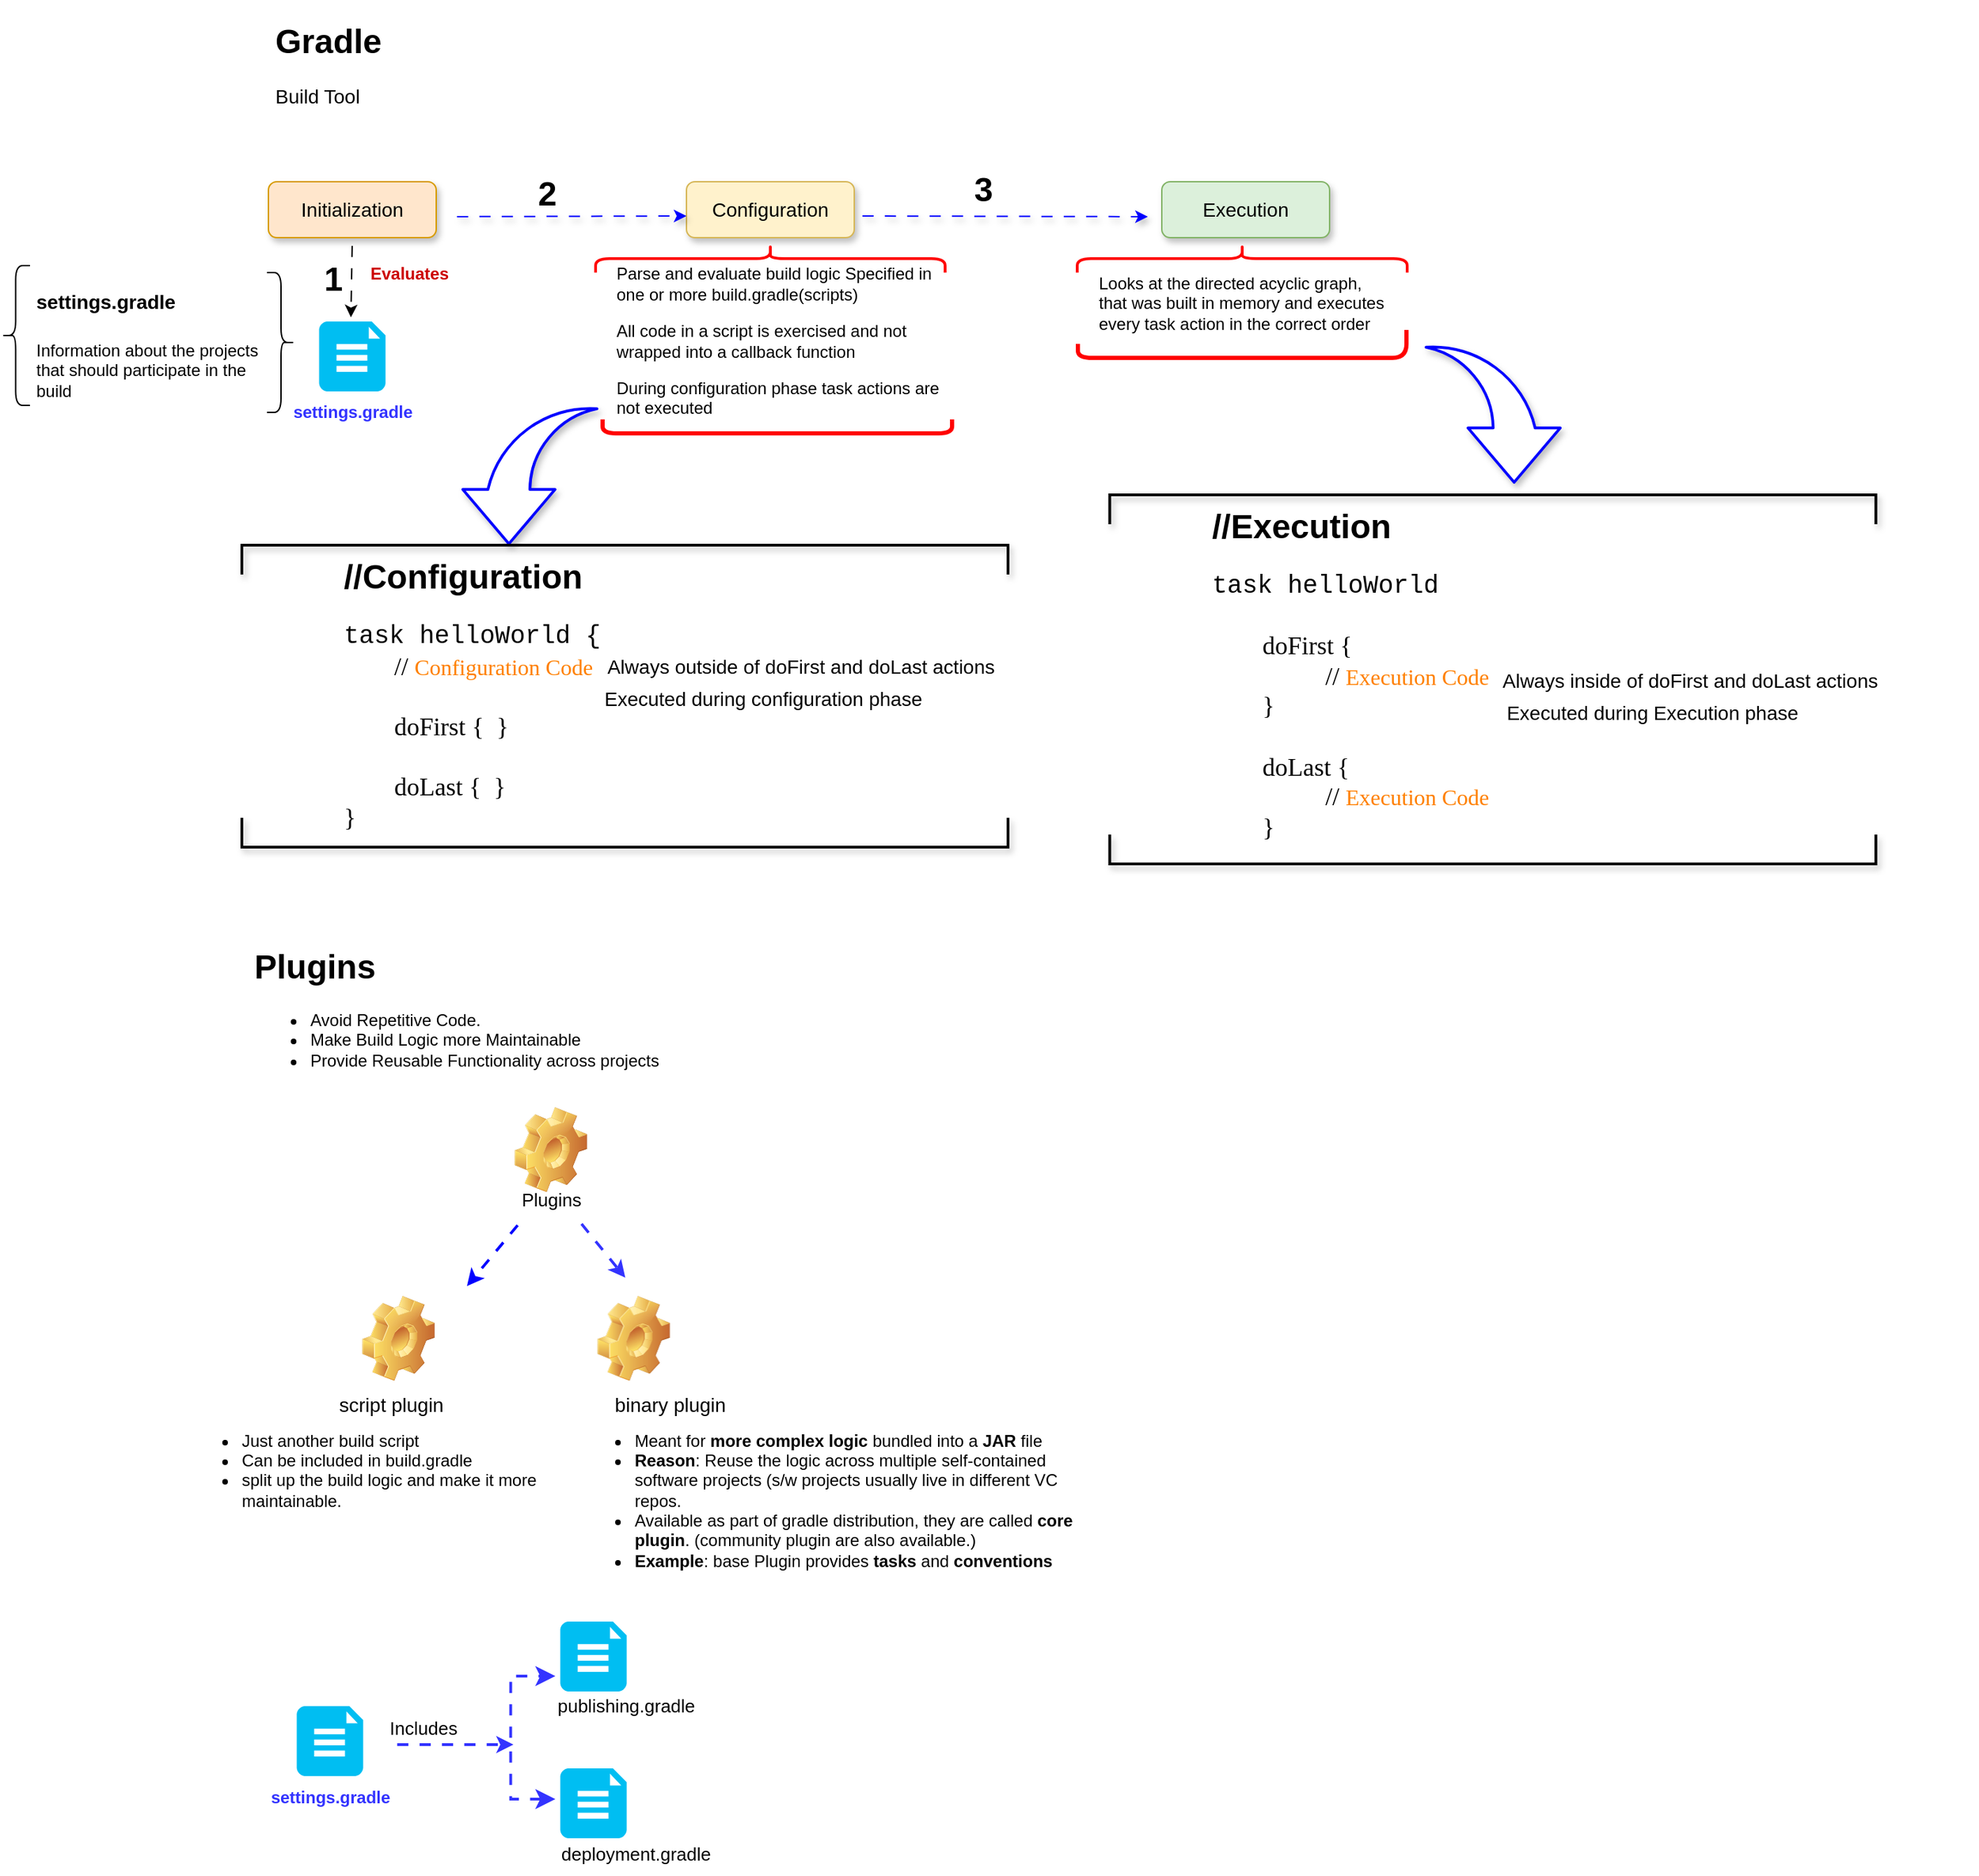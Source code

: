 <mxfile version="24.0.1" type="github">
  <diagram name="Page-1" id="EmSuqY1EnR1Zb_yJjHWw">
    <mxGraphModel dx="1838" dy="1282" grid="0" gridSize="10" guides="1" tooltips="1" connect="1" arrows="1" fold="1" page="0" pageScale="1" pageWidth="827" pageHeight="1169" math="0" shadow="0">
      <root>
        <mxCell id="0" />
        <mxCell id="1" parent="0" />
        <mxCell id="-mhaUfNHZkOBHvGr7sNf-1" value="&lt;font style=&quot;font-size: 14px;&quot;&gt;Initialization&lt;/font&gt;" style="rounded=1;whiteSpace=wrap;html=1;fillStyle=auto;fillColor=#ffe6cc;strokeColor=#d79b00;shadow=1;perimeterSpacing=0;" parent="1" vertex="1">
          <mxGeometry x="41" y="120" width="120" height="40" as="geometry" />
        </mxCell>
        <mxCell id="-mhaUfNHZkOBHvGr7sNf-3" value="&lt;font style=&quot;font-size: 14px;&quot;&gt;Configuration&lt;/font&gt;" style="rounded=1;whiteSpace=wrap;html=1;fillStyle=auto;fillColor=#fff2cc;strokeColor=#d6b656;shadow=1;" parent="1" vertex="1">
          <mxGeometry x="340" y="120" width="120" height="40" as="geometry" />
        </mxCell>
        <mxCell id="-mhaUfNHZkOBHvGr7sNf-4" value="&lt;font style=&quot;font-size: 14px;&quot;&gt;Execution&lt;/font&gt;" style="rounded=1;whiteSpace=wrap;html=1;fillStyle=auto;fillColor=#DCF0DB;strokeColor=#82b366;shadow=1;" parent="1" vertex="1">
          <mxGeometry x="680" y="120" width="120" height="40" as="geometry" />
        </mxCell>
        <mxCell id="-mhaUfNHZkOBHvGr7sNf-5" value="" style="endArrow=classic;html=1;rounded=0;shadow=1;flowAnimation=1;strokeColor=#0000FF;fontStyle=1" parent="1" edge="1">
          <mxGeometry width="50" height="50" relative="1" as="geometry">
            <mxPoint x="170" y="145" as="sourcePoint" />
            <mxPoint x="340" y="144.5" as="targetPoint" />
          </mxGeometry>
        </mxCell>
        <mxCell id="-mhaUfNHZkOBHvGr7sNf-6" value="" style="endArrow=classic;html=1;rounded=0;flowAnimation=1;shadow=1;textShadow=1;strokeColor=#0000FF;" parent="1" edge="1">
          <mxGeometry width="50" height="50" relative="1" as="geometry">
            <mxPoint x="460" y="144.5" as="sourcePoint" />
            <mxPoint x="670" y="145" as="targetPoint" />
          </mxGeometry>
        </mxCell>
        <mxCell id="-mhaUfNHZkOBHvGr7sNf-8" value="&lt;h1&gt;Gradle&lt;/h1&gt;&lt;p&gt;&lt;font style=&quot;font-size: 14px;&quot;&gt;Build Tool&lt;/font&gt;&lt;/p&gt;" style="text;html=1;spacing=5;spacingTop=-20;whiteSpace=wrap;overflow=hidden;rounded=0;" parent="1" vertex="1">
          <mxGeometry x="41" width="160" height="80" as="geometry" />
        </mxCell>
        <mxCell id="-mhaUfNHZkOBHvGr7sNf-10" value="" style="endArrow=classic;html=1;rounded=0;flowAnimation=1;exitX=0.5;exitY=1;exitDx=0;exitDy=0;" parent="1" source="-mhaUfNHZkOBHvGr7sNf-1" edge="1">
          <mxGeometry width="50" height="50" relative="1" as="geometry">
            <mxPoint x="200" y="167" as="sourcePoint" />
            <mxPoint x="100" y="217" as="targetPoint" />
          </mxGeometry>
        </mxCell>
        <mxCell id="-mhaUfNHZkOBHvGr7sNf-11" value="" style="verticalLabelPosition=bottom;html=1;verticalAlign=top;align=center;strokeColor=none;fillColor=#00BEF2;shape=mxgraph.azure.file_2;pointerEvents=1;" parent="1" vertex="1">
          <mxGeometry x="77.25" y="220" width="47.5" height="50" as="geometry" />
        </mxCell>
        <mxCell id="-mhaUfNHZkOBHvGr7sNf-12" value="&lt;b style=&quot;&quot;&gt;&lt;font color=&quot;#cc0000&quot;&gt;Evaluates&lt;/font&gt;&lt;/b&gt;" style="text;html=1;align=center;verticalAlign=middle;whiteSpace=wrap;rounded=0;" parent="1" vertex="1">
          <mxGeometry x="112" y="176" width="60" height="20" as="geometry" />
        </mxCell>
        <mxCell id="-mhaUfNHZkOBHvGr7sNf-13" value="&lt;span style=&quot;color: rgb(51, 51, 255); text-wrap: wrap;&quot;&gt;&lt;b&gt;settings.gradle&lt;/b&gt;&lt;/span&gt;" style="text;html=1;align=center;verticalAlign=middle;resizable=0;points=[];autosize=1;strokeColor=none;fillColor=none;" parent="1" vertex="1">
          <mxGeometry x="46" y="270" width="110" height="30" as="geometry" />
        </mxCell>
        <mxCell id="-mhaUfNHZkOBHvGr7sNf-28" value="&lt;p style=&quot;text-align: left;&quot;&gt;Parse and evaluate build logic Specified in one or more build.gradle(scripts)&lt;/p&gt;&lt;p style=&quot;text-align: left;&quot;&gt;All code in a script is exercised and not wrapped into a callback function&lt;/p&gt;&lt;p style=&quot;text-align: left;&quot;&gt;During configuration phase task actions are not executed&lt;/p&gt;" style="text;html=1;align=center;verticalAlign=middle;whiteSpace=wrap;rounded=0;" parent="1" vertex="1">
          <mxGeometry x="289" y="183" width="250" height="102" as="geometry" />
        </mxCell>
        <mxCell id="-mhaUfNHZkOBHvGr7sNf-32" value="" style="group" parent="1" vertex="1" connectable="0">
          <mxGeometry x="-150" y="180" width="210" height="105" as="geometry" />
        </mxCell>
        <mxCell id="-mhaUfNHZkOBHvGr7sNf-15" value="" style="shape=curlyBracket;whiteSpace=wrap;html=1;rounded=1;flipH=1;labelPosition=right;verticalLabelPosition=middle;align=left;verticalAlign=middle;" parent="-mhaUfNHZkOBHvGr7sNf-32" vertex="1">
          <mxGeometry x="190" y="5" width="20" height="100" as="geometry" />
        </mxCell>
        <mxCell id="-mhaUfNHZkOBHvGr7sNf-16" value="" style="shape=curlyBracket;whiteSpace=wrap;html=1;rounded=1;labelPosition=left;verticalLabelPosition=middle;align=right;verticalAlign=middle;" parent="-mhaUfNHZkOBHvGr7sNf-32" vertex="1">
          <mxGeometry width="20.42" height="100" as="geometry" />
        </mxCell>
        <mxCell id="-mhaUfNHZkOBHvGr7sNf-18" value="&lt;h1&gt;&lt;font style=&quot;font-size: 14px;&quot;&gt;settings.gradle&lt;/font&gt;&lt;/h1&gt;&lt;p&gt;Information about the projects that should participate in the build&lt;/p&gt;" style="text;html=1;spacing=5;spacingTop=-20;whiteSpace=wrap;overflow=hidden;rounded=0;" parent="-mhaUfNHZkOBHvGr7sNf-32" vertex="1">
          <mxGeometry x="20.425" y="3" width="179.705" height="97.778" as="geometry" />
        </mxCell>
        <mxCell id="-mhaUfNHZkOBHvGr7sNf-33" value="" style="shape=curlyBracket;whiteSpace=wrap;html=1;rounded=1;flipH=1;labelPosition=right;verticalLabelPosition=middle;align=left;verticalAlign=middle;rotation=-90;strokeWidth=2;strokeColor=#FF0000;" parent="1" vertex="1">
          <mxGeometry x="390" y="50" width="20" height="250" as="geometry" />
        </mxCell>
        <mxCell id="-mhaUfNHZkOBHvGr7sNf-35" value="" style="endArrow=none;html=1;rounded=1;labelBorderColor=default;fontColor=#FF0000;strokeColor=#FF0000;flowAnimation=0;curved=0;strokeWidth=3;" parent="1" edge="1">
          <mxGeometry width="50" height="50" relative="1" as="geometry">
            <mxPoint x="280" y="290" as="sourcePoint" />
            <mxPoint x="530" y="290" as="targetPoint" />
            <Array as="points">
              <mxPoint x="280" y="300" />
              <mxPoint x="530" y="300" />
            </Array>
          </mxGeometry>
        </mxCell>
        <mxCell id="-mhaUfNHZkOBHvGr7sNf-36" value="&lt;p style=&quot;text-align: left;&quot;&gt;Looks at the directed acyclic graph, that was built in memory and executes every task action in the correct order&lt;/p&gt;&lt;p style=&quot;text-align: left;&quot;&gt;&lt;br&gt;&lt;/p&gt;" style="text;html=1;align=center;verticalAlign=middle;whiteSpace=wrap;rounded=0;" parent="1" vertex="1">
          <mxGeometry x="633.5" y="183" width="211" height="73" as="geometry" />
        </mxCell>
        <mxCell id="-mhaUfNHZkOBHvGr7sNf-37" value="" style="shape=curlyBracket;whiteSpace=wrap;html=1;rounded=1;flipH=1;labelPosition=right;verticalLabelPosition=middle;align=left;verticalAlign=middle;rotation=-90;strokeWidth=2;strokeColor=#FF0000;" parent="1" vertex="1">
          <mxGeometry x="727.5" y="57" width="20" height="236" as="geometry" />
        </mxCell>
        <mxCell id="-mhaUfNHZkOBHvGr7sNf-38" value="" style="endArrow=none;html=1;rounded=1;labelBorderColor=default;fontColor=#FF0000;strokeColor=#FF0000;flowAnimation=0;curved=0;strokeWidth=3;" parent="1" edge="1">
          <mxGeometry width="50" height="50" relative="1" as="geometry">
            <mxPoint x="620" y="236" as="sourcePoint" />
            <mxPoint x="855" y="226" as="targetPoint" />
            <Array as="points">
              <mxPoint x="620" y="246" />
              <mxPoint x="855" y="246" />
            </Array>
          </mxGeometry>
        </mxCell>
        <mxCell id="-mhaUfNHZkOBHvGr7sNf-40" value="" style="shape=mxgraph.arrows.jump-in_arrow_2;html=1;verticalLabelPosition=bottom;verticalAlign=top;strokeWidth=2;strokeColor=#0000FF;fixDash=0;shadow=1;textShadow=1;" parent="1" vertex="1">
          <mxGeometry x="180" y="280" width="96" height="99" as="geometry" />
        </mxCell>
        <mxCell id="-mhaUfNHZkOBHvGr7sNf-42" value="&lt;h1&gt;//Configuration&amp;nbsp;&lt;/h1&gt;&lt;div style=&quot;font-size: 18px;&quot;&gt;&lt;font face=&quot;Courier New&quot; style=&quot;font-size: 18px;&quot;&gt;task helloWorld {&lt;/font&gt;&lt;/div&gt;&lt;div style=&quot;&quot;&gt;&lt;font face=&quot;QgnmnIAiz-PSKT1NuUQ2&quot; style=&quot;font-size: 18px;&quot;&gt;&lt;span style=&quot;white-space: pre;&quot;&gt;&#x9;&lt;/span&gt;// &lt;/font&gt;&lt;font face=&quot;QgnmnIAiz-PSKT1NuUQ2&quot; style=&quot;&quot;&gt;&lt;font color=&quot;#ff8000&quot; style=&quot;font-size: 16px;&quot;&gt;Configuration Code&lt;/font&gt;&lt;br&gt;&lt;/font&gt;&lt;/div&gt;&lt;div style=&quot;font-size: 18px;&quot;&gt;&lt;font face=&quot;QgnmnIAiz-PSKT1NuUQ2&quot; style=&quot;font-size: 18px;&quot;&gt;&lt;br&gt;&lt;/font&gt;&lt;/div&gt;&lt;div style=&quot;font-size: 18px;&quot;&gt;&lt;font face=&quot;QgnmnIAiz-PSKT1NuUQ2&quot; style=&quot;font-size: 18px;&quot;&gt;&lt;span style=&quot;white-space: pre;&quot;&gt;&#x9;&lt;/span&gt;doFirst {&amp;nbsp;&amp;nbsp;&lt;span style=&quot;background-color: initial;&quot;&gt;}&lt;/span&gt;&lt;/font&gt;&lt;/div&gt;&lt;div style=&quot;font-size: 18px;&quot;&gt;&lt;font face=&quot;QgnmnIAiz-PSKT1NuUQ2&quot; style=&quot;font-size: 18px;&quot;&gt;&amp;nbsp;&lt;/font&gt;&lt;/div&gt;&lt;div style=&quot;font-size: 18px;&quot;&gt;&lt;font face=&quot;QgnmnIAiz-PSKT1NuUQ2&quot; style=&quot;font-size: 18px;&quot;&gt;&lt;span style=&quot;white-space: pre;&quot;&gt;&#x9;&lt;/span&gt;doLast {&amp;nbsp;&amp;nbsp;&lt;span style=&quot;background-color: initial;&quot;&gt;}&lt;/span&gt;&lt;/font&gt;&lt;/div&gt;&lt;div style=&quot;font-size: 18px;&quot;&gt;&lt;font face=&quot;QgnmnIAiz-PSKT1NuUQ2&quot; style=&quot;font-size: 18px;&quot;&gt;}&lt;/font&gt;&lt;/div&gt;" style="text;html=1;spacing=5;spacingTop=-20;whiteSpace=wrap;overflow=hidden;rounded=0;" parent="1" vertex="1">
          <mxGeometry x="90" y="383" width="552.75" height="240" as="geometry" />
        </mxCell>
        <mxCell id="-mhaUfNHZkOBHvGr7sNf-45" value="&lt;font style=&quot;font-size: 14px;&quot;&gt;Always outside of doFirst and doLast actions&lt;/font&gt;" style="text;html=1;align=center;verticalAlign=middle;whiteSpace=wrap;rounded=0;" parent="1" vertex="1">
          <mxGeometry x="271.75" y="452" width="300" height="30" as="geometry" />
        </mxCell>
        <mxCell id="-mhaUfNHZkOBHvGr7sNf-46" value="&lt;font style=&quot;font-size: 14px;&quot;&gt;Executed during configuration phase&lt;/font&gt;" style="text;html=1;align=center;verticalAlign=middle;whiteSpace=wrap;rounded=0;" parent="1" vertex="1">
          <mxGeometry x="268.25" y="475" width="253.5" height="30" as="geometry" />
        </mxCell>
        <mxCell id="-mhaUfNHZkOBHvGr7sNf-49" value="" style="shape=partialRectangle;whiteSpace=wrap;html=1;bottom=1;right=1;left=1;top=0;fillColor=none;routingCenterX=-0.5;rotation=-180;shadow=1;textShadow=1;perimeterSpacing=0;strokeWidth=2;enumerate=0;" parent="1" vertex="1">
          <mxGeometry x="22" y="380" width="548" height="20" as="geometry" />
        </mxCell>
        <mxCell id="-mhaUfNHZkOBHvGr7sNf-50" value="" style="shape=partialRectangle;whiteSpace=wrap;html=1;bottom=1;right=1;left=1;top=0;fillColor=none;routingCenterX=-0.5;rotation=0;shadow=1;textShadow=1;perimeterSpacing=0;strokeWidth=2;enumerate=0;" parent="1" vertex="1">
          <mxGeometry x="22" y="576" width="548" height="20" as="geometry" />
        </mxCell>
        <mxCell id="-mhaUfNHZkOBHvGr7sNf-51" value="&lt;h1&gt;//Execution&amp;nbsp;&lt;/h1&gt;&lt;div style=&quot;font-size: 18px;&quot;&gt;&lt;font face=&quot;Courier New&quot; style=&quot;font-size: 18px;&quot;&gt;task helloWorld&amp;nbsp;&lt;/font&gt;&lt;/div&gt;&lt;div style=&quot;font-size: 18px;&quot;&gt;&lt;font face=&quot;QgnmnIAiz-PSKT1NuUQ2&quot; style=&quot;font-size: 18px;&quot;&gt;&lt;br&gt;&lt;/font&gt;&lt;/div&gt;&lt;div style=&quot;font-size: 18px;&quot;&gt;&lt;font face=&quot;QgnmnIAiz-PSKT1NuUQ2&quot; style=&quot;font-size: 18px;&quot;&gt;&lt;span style=&quot;white-space: pre;&quot;&gt;&#x9;&lt;/span&gt;doFirst {&lt;/font&gt;&lt;/div&gt;&lt;div style=&quot;font-size: 18px;&quot;&gt;&lt;font face=&quot;QgnmnIAiz-PSKT1NuUQ2&quot; style=&quot;font-size: 18px;&quot;&gt;&lt;span style=&quot;white-space: pre;&quot;&gt;&#x9;&lt;/span&gt;&lt;span style=&quot;white-space: pre;&quot;&gt;&#x9;&lt;/span&gt;&amp;nbsp;&amp;nbsp;&lt;/font&gt;&lt;font style=&quot;background-color: initial;&quot; face=&quot;QgnmnIAiz-PSKT1NuUQ2&quot;&gt;//&amp;nbsp;&lt;/font&gt;&lt;font style=&quot;background-color: initial; font-size: 12px;&quot; face=&quot;QgnmnIAiz-PSKT1NuUQ2&quot;&gt;&lt;font style=&quot;font-size: 16px;&quot; color=&quot;#ff8000&quot;&gt;Execution Code&lt;/font&gt;&lt;/font&gt;&lt;/div&gt;&lt;div style=&quot;font-size: 18px;&quot;&gt;&lt;span style=&quot;background-color: initial; font-family: QgnmnIAiz-PSKT1NuUQ2; white-space: pre;&quot;&gt;&#x9;&lt;/span&gt;&lt;span style=&quot;background-color: initial; font-family: QgnmnIAiz-PSKT1NuUQ2;&quot;&gt;}&lt;/span&gt;&lt;/div&gt;&lt;div style=&quot;font-size: 18px;&quot;&gt;&lt;/div&gt;&lt;div style=&quot;font-size: 18px;&quot;&gt;&lt;/div&gt;&lt;div style=&quot;font-size: 18px;&quot;&gt;&lt;/div&gt;&lt;div style=&quot;font-size: 18px;&quot;&gt;&lt;font face=&quot;QgnmnIAiz-PSKT1NuUQ2&quot; style=&quot;font-size: 18px;&quot;&gt;&amp;nbsp;&lt;span style=&quot;white-space: pre;&quot;&gt;&#x9;&lt;/span&gt;&lt;/font&gt;&lt;/div&gt;&lt;div style=&quot;font-size: 18px;&quot;&gt;&lt;span style=&quot;font-family: QgnmnIAiz-PSKT1NuUQ2; background-color: initial;&quot;&gt;&lt;span style=&quot;white-space: pre;&quot;&gt;&#x9;&lt;/span&gt;doLast {&lt;/span&gt;&lt;/div&gt;&lt;div style=&quot;font-size: 18px;&quot;&gt;&lt;font face=&quot;QgnmnIAiz-PSKT1NuUQ2&quot;&gt;&lt;span style=&quot;white-space: pre;&quot;&gt;&#x9;&lt;/span&gt;&lt;span style=&quot;white-space: pre;&quot;&gt;&#x9;&lt;/span&gt;&amp;nbsp;&amp;nbsp;&lt;/font&gt;&lt;font style=&quot;background-color: initial;&quot; face=&quot;QgnmnIAiz-PSKT1NuUQ2&quot;&gt;//&amp;nbsp;&lt;/font&gt;&lt;font style=&quot;background-color: initial; font-size: 12px;&quot; face=&quot;QgnmnIAiz-PSKT1NuUQ2&quot;&gt;&lt;font style=&quot;font-size: 16px;&quot; color=&quot;#ff8000&quot;&gt;Execution Code&lt;/font&gt;&lt;/font&gt;&lt;/div&gt;&lt;div style=&quot;font-size: 18px;&quot;&gt;&lt;span style=&quot;background-color: initial; font-family: QgnmnIAiz-PSKT1NuUQ2; white-space: pre;&quot;&gt;&#x9;&lt;/span&gt;&lt;span style=&quot;background-color: initial; font-family: QgnmnIAiz-PSKT1NuUQ2;&quot;&gt;}&lt;/span&gt;&lt;/div&gt;&lt;div style=&quot;font-size: 18px;&quot;&gt;&lt;br&gt;&lt;/div&gt;&lt;div style=&quot;font-size: 18px;&quot;&gt;&lt;font face=&quot;QgnmnIAiz-PSKT1NuUQ2&quot; style=&quot;font-size: 18px;&quot;&gt;}&lt;/font&gt;&lt;/div&gt;" style="text;html=1;spacing=5;spacingTop=-20;whiteSpace=wrap;overflow=hidden;rounded=0;" parent="1" vertex="1">
          <mxGeometry x="710.75" y="347" width="552.75" height="258" as="geometry" />
        </mxCell>
        <mxCell id="-mhaUfNHZkOBHvGr7sNf-52" value="&lt;font style=&quot;font-size: 14px;&quot;&gt;Always inside of doFirst and doLast actions&lt;/font&gt;" style="text;html=1;align=center;verticalAlign=middle;whiteSpace=wrap;rounded=0;" parent="1" vertex="1">
          <mxGeometry x="907.5" y="462" width="300" height="30" as="geometry" />
        </mxCell>
        <mxCell id="-mhaUfNHZkOBHvGr7sNf-53" value="&lt;font style=&quot;font-size: 14px;&quot;&gt;Executed during Execution phase&lt;/font&gt;" style="text;html=1;align=center;verticalAlign=middle;whiteSpace=wrap;rounded=0;" parent="1" vertex="1">
          <mxGeometry x="904" y="485" width="253.5" height="30" as="geometry" />
        </mxCell>
        <mxCell id="-mhaUfNHZkOBHvGr7sNf-54" value="" style="shape=partialRectangle;whiteSpace=wrap;html=1;bottom=1;right=1;left=1;top=0;fillColor=none;routingCenterX=-0.5;rotation=-180;shadow=1;textShadow=1;perimeterSpacing=0;strokeWidth=2;enumerate=0;" parent="1" vertex="1">
          <mxGeometry x="642.75" y="344" width="548" height="20" as="geometry" />
        </mxCell>
        <mxCell id="-mhaUfNHZkOBHvGr7sNf-55" value="" style="shape=partialRectangle;whiteSpace=wrap;html=1;bottom=1;right=1;left=1;top=0;fillColor=none;routingCenterX=-0.5;rotation=0;shadow=1;textShadow=1;perimeterSpacing=0;strokeWidth=2;enumerate=0;" parent="1" vertex="1">
          <mxGeometry x="642.75" y="588" width="548" height="20" as="geometry" />
        </mxCell>
        <mxCell id="-mhaUfNHZkOBHvGr7sNf-56" value="" style="shape=mxgraph.arrows.jump-in_arrow_1;html=1;verticalLabelPosition=bottom;verticalAlign=top;strokeWidth=2;strokeColor=#0000FF;shadow=1;textShadow=1;" parent="1" vertex="1">
          <mxGeometry x="869" y="236" width="96" height="99" as="geometry" />
        </mxCell>
        <mxCell id="qm34nDd9KGedp8nE5YLr-1" value="&lt;h1&gt;Plugins&lt;/h1&gt;&lt;p&gt;&lt;/p&gt;&lt;ul&gt;&lt;li&gt;Avoid Repetitive Code.&lt;/li&gt;&lt;li&gt;Make Build Logic more Maintainable&lt;/li&gt;&lt;li&gt;Provide Reusable Functionality across projects&lt;/li&gt;&lt;/ul&gt;&lt;p&gt;&lt;/p&gt;&lt;p&gt;&lt;br&gt;&lt;/p&gt;" style="text;html=1;spacing=5;spacingTop=-20;whiteSpace=wrap;overflow=hidden;rounded=0;" vertex="1" parent="1">
          <mxGeometry x="26" y="662" width="304" height="120" as="geometry" />
        </mxCell>
        <mxCell id="qm34nDd9KGedp8nE5YLr-2" value="" style="shape=image;html=1;verticalLabelPosition=bottom;verticalAlign=top;imageAspect=1;aspect=fixed;image=img/clipart/Gear_128x128.png" vertex="1" parent="1">
          <mxGeometry x="217" y="782" width="52" height="61" as="geometry" />
        </mxCell>
        <mxCell id="qm34nDd9KGedp8nE5YLr-3" value="&lt;font style=&quot;font-size: 13px;&quot;&gt;Plugins&lt;/font&gt;" style="text;html=1;align=center;verticalAlign=middle;resizable=0;points=[];autosize=1;strokeColor=none;fillColor=none;" vertex="1" parent="1">
          <mxGeometry x="212.5" y="834" width="61" height="28" as="geometry" />
        </mxCell>
        <mxCell id="qm34nDd9KGedp8nE5YLr-4" value="" style="endArrow=classic;html=1;rounded=0;flowAnimation=1;strokeColor=#0000FF;strokeWidth=2;" edge="1" parent="1">
          <mxGeometry width="50" height="50" relative="1" as="geometry">
            <mxPoint x="223" y="862" as="sourcePoint" />
            <mxPoint x="183" y="910" as="targetPoint" />
          </mxGeometry>
        </mxCell>
        <mxCell id="qm34nDd9KGedp8nE5YLr-5" value="" style="endArrow=classic;html=1;rounded=0;flowAnimation=1;strokeWidth=2;strokeColor=#3333FF;" edge="1" parent="1">
          <mxGeometry width="50" height="50" relative="1" as="geometry">
            <mxPoint x="261.25" y="861" as="sourcePoint" />
            <mxPoint x="296.25" y="904" as="targetPoint" />
          </mxGeometry>
        </mxCell>
        <mxCell id="qm34nDd9KGedp8nE5YLr-6" value="" style="shape=image;html=1;verticalLabelPosition=bottom;verticalAlign=top;imageAspect=1;aspect=fixed;image=img/clipart/Gear_128x128.png" vertex="1" parent="1">
          <mxGeometry x="108" y="917" width="52" height="61" as="geometry" />
        </mxCell>
        <mxCell id="qm34nDd9KGedp8nE5YLr-7" value="" style="shape=image;html=1;verticalLabelPosition=bottom;verticalAlign=top;imageAspect=1;aspect=fixed;image=img/clipart/Gear_128x128.png" vertex="1" parent="1">
          <mxGeometry x="276.25" y="917" width="52" height="61" as="geometry" />
        </mxCell>
        <mxCell id="qm34nDd9KGedp8nE5YLr-11" value="&lt;font style=&quot;font-size: 14px;&quot;&gt;script plugin&lt;/font&gt;" style="text;html=1;align=center;verticalAlign=middle;whiteSpace=wrap;rounded=0;" vertex="1" parent="1">
          <mxGeometry x="90" y="980" width="78" height="30" as="geometry" />
        </mxCell>
        <mxCell id="qm34nDd9KGedp8nE5YLr-12" value="&lt;font style=&quot;font-size: 14px;&quot;&gt;binary plugin&lt;/font&gt;" style="text;html=1;align=center;verticalAlign=middle;whiteSpace=wrap;rounded=0;" vertex="1" parent="1">
          <mxGeometry x="272.25" y="980" width="113" height="30" as="geometry" />
        </mxCell>
        <mxCell id="qm34nDd9KGedp8nE5YLr-25" value="&lt;ul&gt;&lt;li&gt;&lt;span style=&quot;background-color: initial;&quot;&gt;Just another build script&lt;/span&gt;&lt;/li&gt;&lt;li&gt;&lt;span style=&quot;background-color: initial;&quot;&gt;Can be included in build.gradle&lt;/span&gt;&lt;/li&gt;&lt;li&gt;&lt;span style=&quot;background-color: initial;&quot;&gt;split up the build logic and make it more maintainable.&amp;nbsp;&lt;/span&gt;&lt;/li&gt;&lt;/ul&gt;" style="text;strokeColor=none;fillColor=none;html=1;whiteSpace=wrap;verticalAlign=middle;overflow=hidden;" vertex="1" parent="1">
          <mxGeometry x="-20" y="999" width="259" height="80" as="geometry" />
        </mxCell>
        <mxCell id="qm34nDd9KGedp8nE5YLr-26" value="&lt;ul&gt;&lt;li&gt;Meant for &lt;b&gt;more complex logic&lt;/b&gt; bundled into a &lt;b&gt;JAR&lt;/b&gt; file&lt;/li&gt;&lt;li&gt;&lt;b&gt;Reason&lt;/b&gt;: Reuse the logic across multiple self-contained software projects (s/w projects usually live in different VC repos.&lt;/li&gt;&lt;li&gt;Available as part of gradle distribution, they are called &lt;b&gt;core plugin&lt;/b&gt;. (community plugin are also available.)&lt;/li&gt;&lt;li&gt;&lt;b&gt;Example&lt;/b&gt;: base Plugin provides &lt;b&gt;tasks&lt;/b&gt; and &lt;b&gt;conventions&lt;/b&gt;&lt;/li&gt;&lt;/ul&gt;" style="text;strokeColor=none;fillColor=none;html=1;whiteSpace=wrap;verticalAlign=middle;overflow=hidden;" vertex="1" parent="1">
          <mxGeometry x="261.25" y="999" width="361.75" height="118" as="geometry" />
        </mxCell>
        <mxCell id="qm34nDd9KGedp8nE5YLr-28" value="" style="group" vertex="1" connectable="0" parent="1">
          <mxGeometry x="30" y="1150" width="304.25" height="181" as="geometry" />
        </mxCell>
        <mxCell id="qm34nDd9KGedp8nE5YLr-13" value="" style="verticalLabelPosition=bottom;html=1;verticalAlign=top;align=center;strokeColor=none;fillColor=#00BEF2;shape=mxgraph.azure.file_2;pointerEvents=1;" vertex="1" parent="qm34nDd9KGedp8nE5YLr-28">
          <mxGeometry x="31.25" y="60.5" width="47.5" height="50" as="geometry" />
        </mxCell>
        <mxCell id="qm34nDd9KGedp8nE5YLr-14" value="&lt;span style=&quot;color: rgb(51, 51, 255); text-wrap: wrap;&quot;&gt;&lt;b&gt;settings.gradle&lt;/b&gt;&lt;/span&gt;" style="text;html=1;align=center;verticalAlign=middle;resizable=0;points=[];autosize=1;strokeColor=none;fillColor=none;" vertex="1" parent="qm34nDd9KGedp8nE5YLr-28">
          <mxGeometry y="110.5" width="110" height="30" as="geometry" />
        </mxCell>
        <mxCell id="qm34nDd9KGedp8nE5YLr-16" value="" style="endArrow=classic;html=1;rounded=0;flowAnimation=1;strokeWidth=2;strokeColor=#3333FF;" edge="1" parent="qm34nDd9KGedp8nE5YLr-28">
          <mxGeometry width="50" height="50" relative="1" as="geometry">
            <mxPoint x="97.25" y="88" as="sourcePoint" />
            <mxPoint x="186.25" y="88" as="targetPoint" />
          </mxGeometry>
        </mxCell>
        <mxCell id="qm34nDd9KGedp8nE5YLr-17" value="" style="edgeStyle=segmentEdgeStyle;endArrow=classic;html=1;curved=0;rounded=0;endSize=8;startSize=8;flowAnimation=1;strokeWidth=2;strokeColor=#3333FF;" edge="1" parent="qm34nDd9KGedp8nE5YLr-28">
          <mxGeometry width="50" height="50" relative="1" as="geometry">
            <mxPoint x="184.25" y="89" as="sourcePoint" />
            <mxPoint x="216.25" y="39" as="targetPoint" />
            <Array as="points">
              <mxPoint x="184.25" y="89" />
              <mxPoint x="184.25" y="39" />
            </Array>
          </mxGeometry>
        </mxCell>
        <mxCell id="qm34nDd9KGedp8nE5YLr-18" value="" style="edgeStyle=segmentEdgeStyle;endArrow=classic;html=1;curved=0;rounded=0;endSize=8;startSize=8;flowAnimation=1;strokeWidth=2;strokeColor=#3333FF;" edge="1" parent="qm34nDd9KGedp8nE5YLr-28">
          <mxGeometry width="50" height="50" relative="1" as="geometry">
            <mxPoint x="184.25" y="87" as="sourcePoint" />
            <mxPoint x="216.25" y="127" as="targetPoint" />
            <Array as="points">
              <mxPoint x="184.25" y="127" />
            </Array>
          </mxGeometry>
        </mxCell>
        <mxCell id="qm34nDd9KGedp8nE5YLr-20" value="&lt;font style=&quot;font-size: 13px;&quot;&gt;Includes&lt;/font&gt;" style="text;html=1;align=center;verticalAlign=middle;whiteSpace=wrap;rounded=0;" vertex="1" parent="qm34nDd9KGedp8nE5YLr-28">
          <mxGeometry x="92.25" y="61" width="60" height="30" as="geometry" />
        </mxCell>
        <mxCell id="qm34nDd9KGedp8nE5YLr-21" value="" style="verticalLabelPosition=bottom;html=1;verticalAlign=top;align=center;strokeColor=none;fillColor=#00BEF2;shape=mxgraph.azure.file_2;pointerEvents=1;" vertex="1" parent="qm34nDd9KGedp8nE5YLr-28">
          <mxGeometry x="219.75" width="47.5" height="50" as="geometry" />
        </mxCell>
        <mxCell id="qm34nDd9KGedp8nE5YLr-22" value="" style="verticalLabelPosition=bottom;html=1;verticalAlign=top;align=center;strokeColor=none;fillColor=#00BEF2;shape=mxgraph.azure.file_2;pointerEvents=1;" vertex="1" parent="qm34nDd9KGedp8nE5YLr-28">
          <mxGeometry x="219.75" y="105" width="47.5" height="50" as="geometry" />
        </mxCell>
        <mxCell id="qm34nDd9KGedp8nE5YLr-23" value="&lt;font style=&quot;font-size: 13px;&quot;&gt;publishing.gradle&lt;/font&gt;" style="text;html=1;align=center;verticalAlign=middle;whiteSpace=wrap;rounded=0;" vertex="1" parent="qm34nDd9KGedp8nE5YLr-28">
          <mxGeometry x="237.25" y="45" width="60" height="30" as="geometry" />
        </mxCell>
        <mxCell id="qm34nDd9KGedp8nE5YLr-24" value="&lt;font style=&quot;font-size: 13px;&quot;&gt;deployment.gradle&lt;/font&gt;" style="text;html=1;align=center;verticalAlign=middle;whiteSpace=wrap;rounded=0;" vertex="1" parent="qm34nDd9KGedp8nE5YLr-28">
          <mxGeometry x="244.25" y="151" width="60" height="30" as="geometry" />
        </mxCell>
        <mxCell id="qm34nDd9KGedp8nE5YLr-29" value="1" style="text;strokeColor=none;fillColor=none;html=1;fontSize=24;fontStyle=1;verticalAlign=middle;align=center;" vertex="1" parent="1">
          <mxGeometry x="74" y="176" width="26" height="27" as="geometry" />
        </mxCell>
        <mxCell id="qm34nDd9KGedp8nE5YLr-30" value="2" style="text;strokeColor=none;fillColor=none;html=1;fontSize=24;fontStyle=1;verticalAlign=middle;align=center;" vertex="1" parent="1">
          <mxGeometry x="227" y="115" width="26" height="27" as="geometry" />
        </mxCell>
        <mxCell id="qm34nDd9KGedp8nE5YLr-31" value="3" style="text;strokeColor=none;fillColor=none;html=1;fontSize=24;fontStyle=1;verticalAlign=middle;align=center;" vertex="1" parent="1">
          <mxGeometry x="539" y="112" width="26" height="27" as="geometry" />
        </mxCell>
      </root>
    </mxGraphModel>
  </diagram>
</mxfile>
